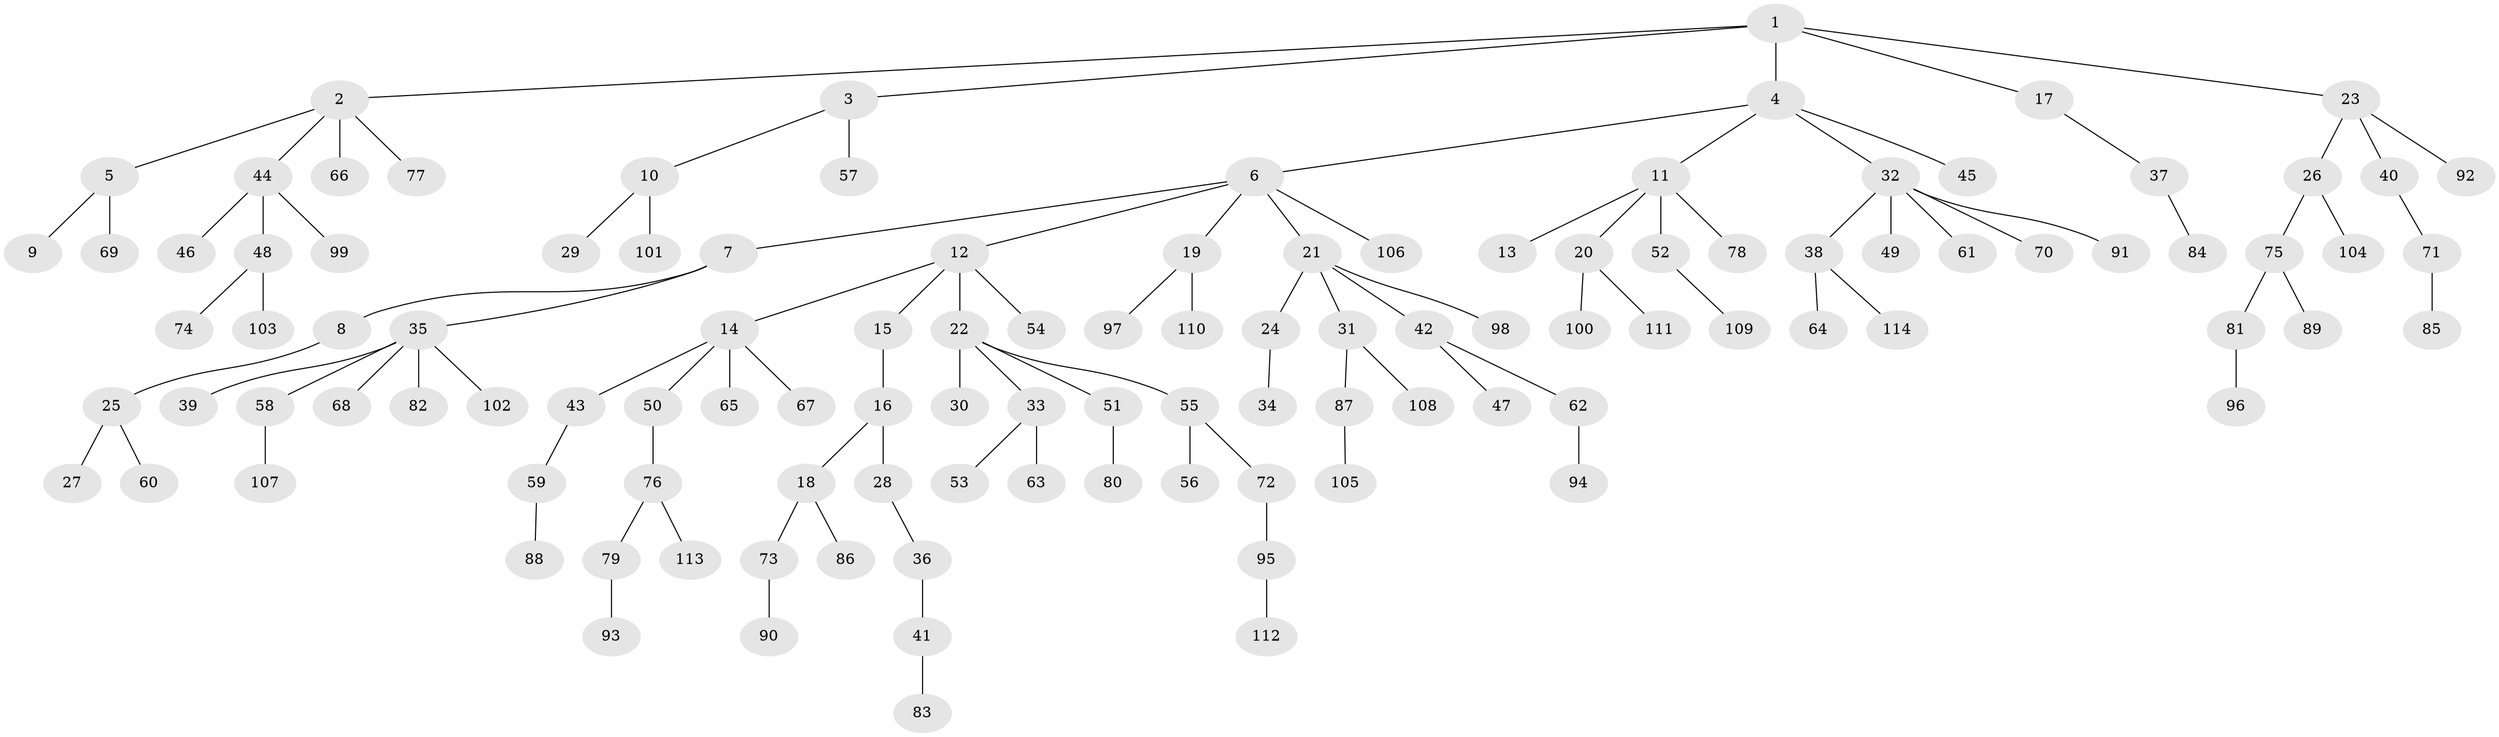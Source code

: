 // coarse degree distribution, {7: 0.02531645569620253, 4: 0.02531645569620253, 2: 0.24050632911392406, 8: 0.012658227848101266, 3: 0.0759493670886076, 5: 0.05063291139240506, 1: 0.5569620253164557, 6: 0.012658227848101266}
// Generated by graph-tools (version 1.1) at 2025/42/03/06/25 10:42:02]
// undirected, 114 vertices, 113 edges
graph export_dot {
graph [start="1"]
  node [color=gray90,style=filled];
  1;
  2;
  3;
  4;
  5;
  6;
  7;
  8;
  9;
  10;
  11;
  12;
  13;
  14;
  15;
  16;
  17;
  18;
  19;
  20;
  21;
  22;
  23;
  24;
  25;
  26;
  27;
  28;
  29;
  30;
  31;
  32;
  33;
  34;
  35;
  36;
  37;
  38;
  39;
  40;
  41;
  42;
  43;
  44;
  45;
  46;
  47;
  48;
  49;
  50;
  51;
  52;
  53;
  54;
  55;
  56;
  57;
  58;
  59;
  60;
  61;
  62;
  63;
  64;
  65;
  66;
  67;
  68;
  69;
  70;
  71;
  72;
  73;
  74;
  75;
  76;
  77;
  78;
  79;
  80;
  81;
  82;
  83;
  84;
  85;
  86;
  87;
  88;
  89;
  90;
  91;
  92;
  93;
  94;
  95;
  96;
  97;
  98;
  99;
  100;
  101;
  102;
  103;
  104;
  105;
  106;
  107;
  108;
  109;
  110;
  111;
  112;
  113;
  114;
  1 -- 2;
  1 -- 3;
  1 -- 4;
  1 -- 17;
  1 -- 23;
  2 -- 5;
  2 -- 44;
  2 -- 66;
  2 -- 77;
  3 -- 10;
  3 -- 57;
  4 -- 6;
  4 -- 11;
  4 -- 32;
  4 -- 45;
  5 -- 9;
  5 -- 69;
  6 -- 7;
  6 -- 12;
  6 -- 19;
  6 -- 21;
  6 -- 106;
  7 -- 8;
  7 -- 35;
  8 -- 25;
  10 -- 29;
  10 -- 101;
  11 -- 13;
  11 -- 20;
  11 -- 52;
  11 -- 78;
  12 -- 14;
  12 -- 15;
  12 -- 22;
  12 -- 54;
  14 -- 43;
  14 -- 50;
  14 -- 65;
  14 -- 67;
  15 -- 16;
  16 -- 18;
  16 -- 28;
  17 -- 37;
  18 -- 73;
  18 -- 86;
  19 -- 97;
  19 -- 110;
  20 -- 100;
  20 -- 111;
  21 -- 24;
  21 -- 31;
  21 -- 42;
  21 -- 98;
  22 -- 30;
  22 -- 33;
  22 -- 51;
  22 -- 55;
  23 -- 26;
  23 -- 40;
  23 -- 92;
  24 -- 34;
  25 -- 27;
  25 -- 60;
  26 -- 75;
  26 -- 104;
  28 -- 36;
  31 -- 87;
  31 -- 108;
  32 -- 38;
  32 -- 49;
  32 -- 61;
  32 -- 70;
  32 -- 91;
  33 -- 53;
  33 -- 63;
  35 -- 39;
  35 -- 58;
  35 -- 68;
  35 -- 82;
  35 -- 102;
  36 -- 41;
  37 -- 84;
  38 -- 64;
  38 -- 114;
  40 -- 71;
  41 -- 83;
  42 -- 47;
  42 -- 62;
  43 -- 59;
  44 -- 46;
  44 -- 48;
  44 -- 99;
  48 -- 74;
  48 -- 103;
  50 -- 76;
  51 -- 80;
  52 -- 109;
  55 -- 56;
  55 -- 72;
  58 -- 107;
  59 -- 88;
  62 -- 94;
  71 -- 85;
  72 -- 95;
  73 -- 90;
  75 -- 81;
  75 -- 89;
  76 -- 79;
  76 -- 113;
  79 -- 93;
  81 -- 96;
  87 -- 105;
  95 -- 112;
}
